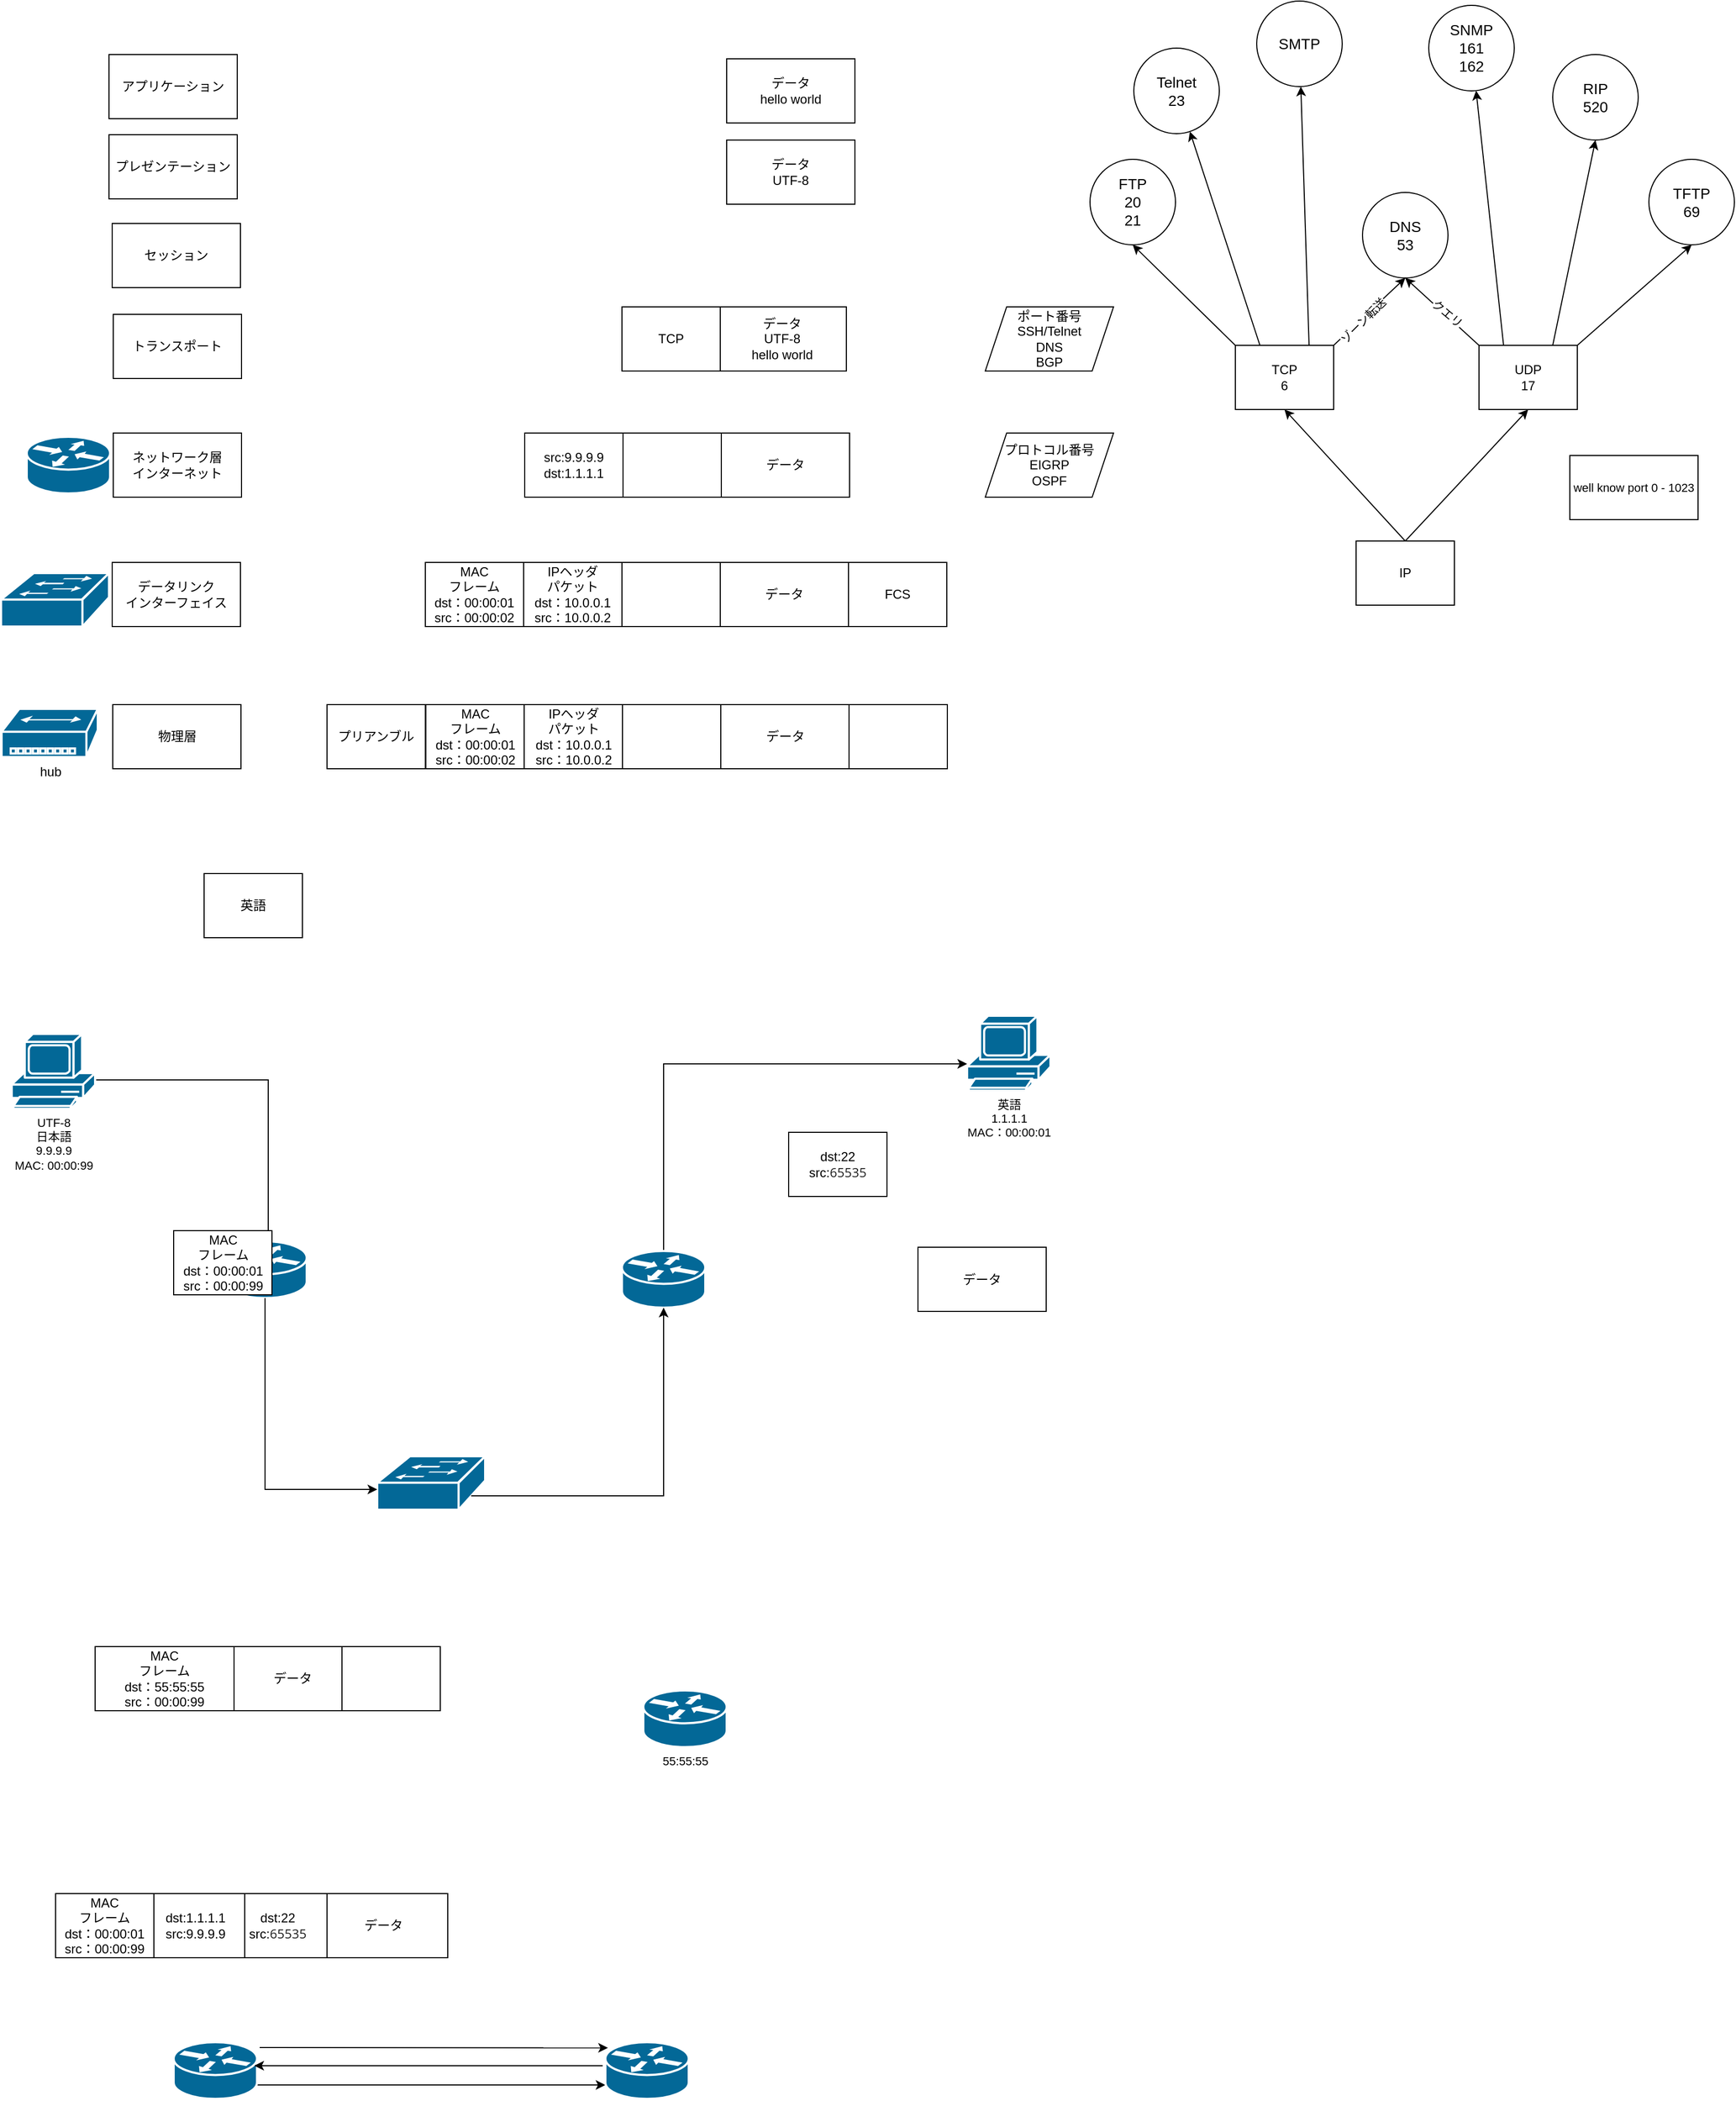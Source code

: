 <mxfile version="24.7.6">
  <diagram name="ページ1" id="XLSD_A1IlEpXkG6lMPJ8">
    <mxGraphModel dx="794" dy="378" grid="0" gridSize="10" guides="1" tooltips="1" connect="1" arrows="1" fold="1" page="1" pageScale="1" pageWidth="827" pageHeight="1169" math="0" shadow="0">
      <root>
        <mxCell id="0" />
        <mxCell id="1" parent="0" />
        <mxCell id="hLAmCvZ6dHxx3_NF8wXx-1" value="データ&lt;div&gt;hello world&lt;/div&gt;" style="whiteSpace=wrap;html=1;" parent="1" vertex="1">
          <mxGeometry x="696" y="54" width="120" height="60" as="geometry" />
        </mxCell>
        <mxCell id="hLAmCvZ6dHxx3_NF8wXx-2" value="データ&lt;div&gt;UTF-8&lt;br&gt;&lt;div&gt;hello world&lt;/div&gt;&lt;/div&gt;" style="whiteSpace=wrap;html=1;" parent="1" vertex="1">
          <mxGeometry x="688" y="286" width="120" height="60" as="geometry" />
        </mxCell>
        <mxCell id="hLAmCvZ6dHxx3_NF8wXx-3" value="TCP" style="whiteSpace=wrap;html=1;" parent="1" vertex="1">
          <mxGeometry x="598" y="286" width="92" height="60" as="geometry" />
        </mxCell>
        <mxCell id="hLAmCvZ6dHxx3_NF8wXx-4" value="" style="whiteSpace=wrap;html=1;" parent="1" vertex="1">
          <mxGeometry x="599" y="404" width="92" height="60" as="geometry" />
        </mxCell>
        <mxCell id="hLAmCvZ6dHxx3_NF8wXx-5" value="データ" style="whiteSpace=wrap;html=1;" parent="1" vertex="1">
          <mxGeometry x="691" y="404" width="120" height="60" as="geometry" />
        </mxCell>
        <mxCell id="hLAmCvZ6dHxx3_NF8wXx-6" value="IPヘッダ&lt;br&gt;パケット&lt;div&gt;&lt;span style=&quot;background-color: initial;&quot;&gt;dst：10.0.0.1&lt;/span&gt;&lt;div&gt;src：10.0.0.2&lt;/div&gt;&lt;/div&gt;" style="whiteSpace=wrap;html=1;" parent="1" vertex="1">
          <mxGeometry x="507" y="404" width="92" height="60" as="geometry" />
        </mxCell>
        <mxCell id="hLAmCvZ6dHxx3_NF8wXx-7" value="データ" style="whiteSpace=wrap;html=1;" parent="1" vertex="1">
          <mxGeometry x="690" y="525" width="120" height="60" as="geometry" />
        </mxCell>
        <mxCell id="hLAmCvZ6dHxx3_NF8wXx-8" value="" style="whiteSpace=wrap;html=1;" parent="1" vertex="1">
          <mxGeometry x="598" y="525" width="92" height="60" as="geometry" />
        </mxCell>
        <mxCell id="hLAmCvZ6dHxx3_NF8wXx-9" value="IPヘッダ&lt;br&gt;パケット&lt;div&gt;&lt;span style=&quot;background-color: initial;&quot;&gt;dst：10.0.0.1&lt;/span&gt;&lt;div&gt;src：10.0.0.2&lt;/div&gt;&lt;/div&gt;" style="whiteSpace=wrap;html=1;" parent="1" vertex="1">
          <mxGeometry x="506" y="525" width="92" height="60" as="geometry" />
        </mxCell>
        <mxCell id="hLAmCvZ6dHxx3_NF8wXx-10" value="FCS" style="whiteSpace=wrap;html=1;" parent="1" vertex="1">
          <mxGeometry x="810" y="525" width="92" height="60" as="geometry" />
        </mxCell>
        <mxCell id="hLAmCvZ6dHxx3_NF8wXx-11" value="アプリケーション" style="whiteSpace=wrap;html=1;" parent="1" vertex="1">
          <mxGeometry x="118" y="50" width="120" height="60" as="geometry" />
        </mxCell>
        <mxCell id="hLAmCvZ6dHxx3_NF8wXx-12" value="トランスポート" style="whiteSpace=wrap;html=1;" parent="1" vertex="1">
          <mxGeometry x="122" y="293" width="120" height="60" as="geometry" />
        </mxCell>
        <mxCell id="hLAmCvZ6dHxx3_NF8wXx-13" value="ネットワーク層&lt;br&gt;インターネット" style="whiteSpace=wrap;html=1;" parent="1" vertex="1">
          <mxGeometry x="122" y="404" width="120" height="60" as="geometry" />
        </mxCell>
        <mxCell id="hLAmCvZ6dHxx3_NF8wXx-14" value="データリンク&lt;br&gt;インターフェイス" style="whiteSpace=wrap;html=1;" parent="1" vertex="1">
          <mxGeometry x="121" y="525" width="120" height="60" as="geometry" />
        </mxCell>
        <mxCell id="hLAmCvZ6dHxx3_NF8wXx-17" value="" style="shape=mxgraph.cisco.routers.router;sketch=0;html=1;pointerEvents=1;dashed=0;fillColor=#036897;strokeColor=#ffffff;strokeWidth=2;verticalLabelPosition=bottom;verticalAlign=top;align=center;outlineConnect=0;fontFamily=Helvetica;fontSize=11;fontColor=default;" parent="1" vertex="1">
          <mxGeometry x="41" y="407.5" width="78" height="53" as="geometry" />
        </mxCell>
        <mxCell id="hLAmCvZ6dHxx3_NF8wXx-18" value="" style="shape=mxgraph.cisco.switches.workgroup_switch;sketch=0;html=1;pointerEvents=1;dashed=0;fillColor=#036897;strokeColor=#ffffff;strokeWidth=2;verticalLabelPosition=bottom;verticalAlign=top;align=center;outlineConnect=0;fontFamily=Helvetica;fontSize=11;fontColor=default;" parent="1" vertex="1">
          <mxGeometry x="17" y="535" width="101" height="50" as="geometry" />
        </mxCell>
        <mxCell id="hLAmCvZ6dHxx3_NF8wXx-19" value="MAC&lt;br&gt;フレーム&lt;div&gt;dst：00:00:01&lt;/div&gt;&lt;div&gt;src：00:00:02&lt;/div&gt;" style="whiteSpace=wrap;html=1;" parent="1" vertex="1">
          <mxGeometry x="414" y="525" width="92" height="60" as="geometry" />
        </mxCell>
        <mxCell id="hLAmCvZ6dHxx3_NF8wXx-23" value="" style="whiteSpace=wrap;html=1;" parent="1" vertex="1">
          <mxGeometry x="810.5" y="658" width="92" height="60" as="geometry" />
        </mxCell>
        <mxCell id="hLAmCvZ6dHxx3_NF8wXx-24" value="物理層" style="whiteSpace=wrap;html=1;" parent="1" vertex="1">
          <mxGeometry x="121.5" y="658" width="120" height="60" as="geometry" />
        </mxCell>
        <mxCell id="hLAmCvZ6dHxx3_NF8wXx-26" value="MAC&lt;br&gt;フレーム&lt;div&gt;dst：00:00:01&lt;/div&gt;&lt;div&gt;src：00:00:02&lt;/div&gt;" style="whiteSpace=wrap;html=1;" parent="1" vertex="1">
          <mxGeometry x="414.5" y="658" width="92" height="60" as="geometry" />
        </mxCell>
        <mxCell id="hLAmCvZ6dHxx3_NF8wXx-27" value="データ" style="whiteSpace=wrap;html=1;" parent="1" vertex="1">
          <mxGeometry x="690.5" y="658" width="120" height="60" as="geometry" />
        </mxCell>
        <mxCell id="hLAmCvZ6dHxx3_NF8wXx-28" value="" style="whiteSpace=wrap;html=1;" parent="1" vertex="1">
          <mxGeometry x="598.5" y="658" width="92" height="60" as="geometry" />
        </mxCell>
        <mxCell id="hLAmCvZ6dHxx3_NF8wXx-29" value="IPヘッダ&lt;br&gt;パケット&lt;div&gt;&lt;span style=&quot;background-color: initial;&quot;&gt;dst：10.0.0.1&lt;/span&gt;&lt;div&gt;src：10.0.0.2&lt;/div&gt;&lt;/div&gt;" style="whiteSpace=wrap;html=1;" parent="1" vertex="1">
          <mxGeometry x="506.5" y="658" width="92" height="60" as="geometry" />
        </mxCell>
        <mxCell id="hLAmCvZ6dHxx3_NF8wXx-30" value="プリアンブル" style="whiteSpace=wrap;html=1;" parent="1" vertex="1">
          <mxGeometry x="322" y="658" width="92" height="60" as="geometry" />
        </mxCell>
        <mxCell id="hLAmCvZ6dHxx3_NF8wXx-31" value="hub" style="shape=mxgraph.cisco.hubs_and_gateways.small_hub;sketch=0;html=1;pointerEvents=1;dashed=0;fillColor=#036897;strokeColor=#ffffff;strokeWidth=2;verticalLabelPosition=bottom;verticalAlign=top;align=center;outlineConnect=0;" parent="1" vertex="1">
          <mxGeometry x="17.5" y="662" width="90" height="45" as="geometry" />
        </mxCell>
        <mxCell id="hLAmCvZ6dHxx3_NF8wXx-32" value="プロトコル番号&lt;br&gt;EIGRP&lt;br&gt;OSPF" style="shape=parallelogram;perimeter=parallelogramPerimeter;whiteSpace=wrap;html=1;fixedSize=1;" parent="1" vertex="1">
          <mxGeometry x="938" y="404" width="120" height="60" as="geometry" />
        </mxCell>
        <mxCell id="hLAmCvZ6dHxx3_NF8wXx-33" value="ポート番号&lt;br&gt;SSH/Telnet&lt;br&gt;DNS&lt;br&gt;BGP" style="shape=parallelogram;perimeter=parallelogramPerimeter;whiteSpace=wrap;html=1;fixedSize=1;" parent="1" vertex="1">
          <mxGeometry x="938" y="286" width="120" height="60" as="geometry" />
        </mxCell>
        <mxCell id="hLAmCvZ6dHxx3_NF8wXx-38" style="rounded=0;orthogonalLoop=1;jettySize=auto;html=1;exitX=0.5;exitY=0;exitDx=0;exitDy=0;entryX=0.5;entryY=1;entryDx=0;entryDy=0;" parent="1" source="hLAmCvZ6dHxx3_NF8wXx-34" target="hLAmCvZ6dHxx3_NF8wXx-35" edge="1">
          <mxGeometry relative="1" as="geometry" />
        </mxCell>
        <mxCell id="hLAmCvZ6dHxx3_NF8wXx-39" style="rounded=0;orthogonalLoop=1;jettySize=auto;html=1;exitX=0.5;exitY=0;exitDx=0;exitDy=0;entryX=0.5;entryY=1;entryDx=0;entryDy=0;" parent="1" source="hLAmCvZ6dHxx3_NF8wXx-34" target="hLAmCvZ6dHxx3_NF8wXx-37" edge="1">
          <mxGeometry relative="1" as="geometry" />
        </mxCell>
        <mxCell id="hLAmCvZ6dHxx3_NF8wXx-34" value="IP" style="whiteSpace=wrap;html=1;" parent="1" vertex="1">
          <mxGeometry x="1285" y="505" width="92" height="60" as="geometry" />
        </mxCell>
        <mxCell id="hLAmCvZ6dHxx3_NF8wXx-42" style="edgeStyle=none;shape=connector;rounded=0;orthogonalLoop=1;jettySize=auto;html=1;exitX=0;exitY=0;exitDx=0;exitDy=0;entryX=0.5;entryY=1;entryDx=0;entryDy=0;labelBackgroundColor=default;strokeColor=default;fontFamily=Helvetica;fontSize=11;fontColor=default;endArrow=classic;" parent="1" source="hLAmCvZ6dHxx3_NF8wXx-35" target="hLAmCvZ6dHxx3_NF8wXx-40" edge="1">
          <mxGeometry relative="1" as="geometry" />
        </mxCell>
        <mxCell id="hLAmCvZ6dHxx3_NF8wXx-51" style="edgeStyle=none;shape=connector;rounded=0;orthogonalLoop=1;jettySize=auto;html=1;exitX=1;exitY=0;exitDx=0;exitDy=0;entryX=0.5;entryY=1;entryDx=0;entryDy=0;labelBackgroundColor=default;strokeColor=default;fontFamily=Helvetica;fontSize=11;fontColor=default;endArrow=classic;" parent="1" source="hLAmCvZ6dHxx3_NF8wXx-35" target="hLAmCvZ6dHxx3_NF8wXx-48" edge="1">
          <mxGeometry relative="1" as="geometry" />
        </mxCell>
        <mxCell id="hLAmCvZ6dHxx3_NF8wXx-58" value="ゾーン転送" style="edgeLabel;html=1;align=center;verticalAlign=middle;resizable=0;points=[];fontSize=11;fontFamily=Helvetica;fontColor=default;rotation=315;" parent="hLAmCvZ6dHxx3_NF8wXx-51" vertex="1" connectable="0">
          <mxGeometry x="-0.422" y="-1" relative="1" as="geometry">
            <mxPoint x="7" y="-6" as="offset" />
          </mxGeometry>
        </mxCell>
        <mxCell id="hLAmCvZ6dHxx3_NF8wXx-59" style="edgeStyle=none;shape=connector;rounded=0;orthogonalLoop=1;jettySize=auto;html=1;exitX=0.75;exitY=0;exitDx=0;exitDy=0;labelBackgroundColor=default;strokeColor=default;fontFamily=Helvetica;fontSize=11;fontColor=default;endArrow=classic;" parent="1" source="hLAmCvZ6dHxx3_NF8wXx-35" target="hLAmCvZ6dHxx3_NF8wXx-50" edge="1">
          <mxGeometry relative="1" as="geometry" />
        </mxCell>
        <mxCell id="hLAmCvZ6dHxx3_NF8wXx-60" style="edgeStyle=none;shape=connector;rounded=0;orthogonalLoop=1;jettySize=auto;html=1;exitX=0.25;exitY=0;exitDx=0;exitDy=0;labelBackgroundColor=default;strokeColor=default;fontFamily=Helvetica;fontSize=11;fontColor=default;endArrow=classic;" parent="1" source="hLAmCvZ6dHxx3_NF8wXx-35" target="hLAmCvZ6dHxx3_NF8wXx-49" edge="1">
          <mxGeometry relative="1" as="geometry" />
        </mxCell>
        <mxCell id="hLAmCvZ6dHxx3_NF8wXx-35" value="TCP&lt;br&gt;6" style="whiteSpace=wrap;html=1;" parent="1" vertex="1">
          <mxGeometry x="1172" y="322" width="92" height="60" as="geometry" />
        </mxCell>
        <mxCell id="hLAmCvZ6dHxx3_NF8wXx-44" style="edgeStyle=none;shape=connector;rounded=0;orthogonalLoop=1;jettySize=auto;html=1;exitX=1;exitY=0;exitDx=0;exitDy=0;entryX=0.5;entryY=1;entryDx=0;entryDy=0;labelBackgroundColor=default;strokeColor=default;fontFamily=Helvetica;fontSize=11;fontColor=default;endArrow=classic;" parent="1" source="hLAmCvZ6dHxx3_NF8wXx-37" target="hLAmCvZ6dHxx3_NF8wXx-41" edge="1">
          <mxGeometry relative="1" as="geometry" />
        </mxCell>
        <mxCell id="hLAmCvZ6dHxx3_NF8wXx-54" style="edgeStyle=none;shape=connector;rounded=0;orthogonalLoop=1;jettySize=auto;html=1;exitX=0;exitY=0;exitDx=0;exitDy=0;entryX=0.5;entryY=1;entryDx=0;entryDy=0;labelBackgroundColor=default;strokeColor=default;fontFamily=Helvetica;fontSize=11;fontColor=default;endArrow=classic;" parent="1" source="hLAmCvZ6dHxx3_NF8wXx-37" target="hLAmCvZ6dHxx3_NF8wXx-48" edge="1">
          <mxGeometry relative="1" as="geometry" />
        </mxCell>
        <mxCell id="hLAmCvZ6dHxx3_NF8wXx-57" value="クエリ" style="edgeLabel;html=1;align=center;verticalAlign=middle;resizable=0;points=[];fontSize=11;fontFamily=Helvetica;fontColor=default;spacing=0;rotation=40;" parent="hLAmCvZ6dHxx3_NF8wXx-54" vertex="1" connectable="0">
          <mxGeometry x="-0.095" y="-2" relative="1" as="geometry">
            <mxPoint as="offset" />
          </mxGeometry>
        </mxCell>
        <mxCell id="hLAmCvZ6dHxx3_NF8wXx-55" style="edgeStyle=none;shape=connector;rounded=0;orthogonalLoop=1;jettySize=auto;html=1;exitX=0.75;exitY=0;exitDx=0;exitDy=0;entryX=0.5;entryY=1;entryDx=0;entryDy=0;labelBackgroundColor=default;strokeColor=default;fontFamily=Helvetica;fontSize=11;fontColor=default;endArrow=classic;" parent="1" source="hLAmCvZ6dHxx3_NF8wXx-37" target="hLAmCvZ6dHxx3_NF8wXx-47" edge="1">
          <mxGeometry relative="1" as="geometry" />
        </mxCell>
        <mxCell id="hLAmCvZ6dHxx3_NF8wXx-56" style="edgeStyle=none;shape=connector;rounded=0;orthogonalLoop=1;jettySize=auto;html=1;exitX=0.25;exitY=0;exitDx=0;exitDy=0;labelBackgroundColor=default;strokeColor=default;fontFamily=Helvetica;fontSize=11;fontColor=default;endArrow=classic;" parent="1" source="hLAmCvZ6dHxx3_NF8wXx-37" target="hLAmCvZ6dHxx3_NF8wXx-46" edge="1">
          <mxGeometry relative="1" as="geometry" />
        </mxCell>
        <mxCell id="hLAmCvZ6dHxx3_NF8wXx-37" value="UDP&lt;br&gt;17" style="whiteSpace=wrap;html=1;" parent="1" vertex="1">
          <mxGeometry x="1400" y="322" width="92" height="60" as="geometry" />
        </mxCell>
        <mxCell id="hLAmCvZ6dHxx3_NF8wXx-40" value="FTP&lt;br&gt;20&lt;br&gt;21" style="ellipse;whiteSpace=wrap;html=1;fontFamily=Helvetica;fontSize=14;fontColor=default;" parent="1" vertex="1">
          <mxGeometry x="1036" y="148" width="80" height="80" as="geometry" />
        </mxCell>
        <mxCell id="hLAmCvZ6dHxx3_NF8wXx-41" value="TFTP&lt;br&gt;69" style="ellipse;whiteSpace=wrap;html=1;fontFamily=Helvetica;fontSize=14;fontColor=default;" parent="1" vertex="1">
          <mxGeometry x="1559" y="148" width="80" height="80" as="geometry" />
        </mxCell>
        <mxCell id="hLAmCvZ6dHxx3_NF8wXx-46" value="SNMP&lt;br&gt;161&lt;br&gt;162" style="ellipse;whiteSpace=wrap;html=1;fontFamily=Helvetica;fontSize=14;fontColor=default;" parent="1" vertex="1">
          <mxGeometry x="1353" y="4" width="80" height="80" as="geometry" />
        </mxCell>
        <mxCell id="hLAmCvZ6dHxx3_NF8wXx-47" value="RIP&lt;br&gt;520" style="ellipse;whiteSpace=wrap;html=1;fontFamily=Helvetica;fontSize=14;fontColor=default;" parent="1" vertex="1">
          <mxGeometry x="1469" y="50" width="80" height="80" as="geometry" />
        </mxCell>
        <mxCell id="hLAmCvZ6dHxx3_NF8wXx-48" value="DNS&lt;br&gt;53" style="ellipse;whiteSpace=wrap;html=1;fontFamily=Helvetica;fontSize=14;fontColor=default;" parent="1" vertex="1">
          <mxGeometry x="1291" y="179" width="80" height="80" as="geometry" />
        </mxCell>
        <mxCell id="hLAmCvZ6dHxx3_NF8wXx-49" value="Telnet&lt;br&gt;23" style="ellipse;whiteSpace=wrap;html=1;fontFamily=Helvetica;fontSize=14;fontColor=default;" parent="1" vertex="1">
          <mxGeometry x="1077" y="44" width="80" height="80" as="geometry" />
        </mxCell>
        <mxCell id="hLAmCvZ6dHxx3_NF8wXx-50" value="SMTP" style="ellipse;whiteSpace=wrap;html=1;fontFamily=Helvetica;fontSize=14;fontColor=default;" parent="1" vertex="1">
          <mxGeometry x="1192" width="80" height="80" as="geometry" />
        </mxCell>
        <mxCell id="hLAmCvZ6dHxx3_NF8wXx-61" value="well know port 0 - 1023&lt;br&gt;" style="whiteSpace=wrap;html=1;fontFamily=Helvetica;fontSize=11;fontColor=default;" parent="1" vertex="1">
          <mxGeometry x="1485" y="425" width="120" height="60" as="geometry" />
        </mxCell>
        <mxCell id="WZR2SclhA5p-Y-7qZfTf-1" value="プレゼンテーション" style="whiteSpace=wrap;html=1;" parent="1" vertex="1">
          <mxGeometry x="118" y="125" width="120" height="60" as="geometry" />
        </mxCell>
        <mxCell id="WZR2SclhA5p-Y-7qZfTf-2" value="セッション" style="whiteSpace=wrap;html=1;" parent="1" vertex="1">
          <mxGeometry x="121" y="208" width="120" height="60" as="geometry" />
        </mxCell>
        <mxCell id="WZR2SclhA5p-Y-7qZfTf-3" value="" style="shape=mxgraph.cisco.routers.router;sketch=0;html=1;pointerEvents=1;dashed=0;fillColor=#036897;strokeColor=#ffffff;strokeWidth=2;verticalLabelPosition=bottom;verticalAlign=top;align=center;outlineConnect=0;fontFamily=Helvetica;fontSize=11;fontColor=default;" parent="1" vertex="1">
          <mxGeometry x="225" y="1160" width="78" height="53" as="geometry" />
        </mxCell>
        <mxCell id="WZR2SclhA5p-Y-7qZfTf-14" style="edgeStyle=orthogonalEdgeStyle;rounded=0;orthogonalLoop=1;jettySize=auto;html=1;exitX=0.5;exitY=0;exitDx=0;exitDy=0;exitPerimeter=0;strokeColor=default;align=center;verticalAlign=middle;fontFamily=Helvetica;fontSize=11;fontColor=default;labelBackgroundColor=default;endArrow=classic;" parent="1" source="WZR2SclhA5p-Y-7qZfTf-4" target="WZR2SclhA5p-Y-7qZfTf-8" edge="1">
          <mxGeometry relative="1" as="geometry">
            <Array as="points">
              <mxPoint x="637" y="994" />
            </Array>
          </mxGeometry>
        </mxCell>
        <mxCell id="WZR2SclhA5p-Y-7qZfTf-4" value="" style="shape=mxgraph.cisco.routers.router;sketch=0;html=1;pointerEvents=1;dashed=0;fillColor=#036897;strokeColor=#ffffff;strokeWidth=2;verticalLabelPosition=bottom;verticalAlign=top;align=center;outlineConnect=0;fontFamily=Helvetica;fontSize=11;fontColor=default;" parent="1" vertex="1">
          <mxGeometry x="598" y="1169" width="78" height="53" as="geometry" />
        </mxCell>
        <mxCell id="WZR2SclhA5p-Y-7qZfTf-7" style="edgeStyle=orthogonalEdgeStyle;rounded=0;orthogonalLoop=1;jettySize=auto;html=1;exitX=0.5;exitY=0;exitDx=0;exitDy=0;exitPerimeter=0;strokeColor=default;align=center;verticalAlign=middle;fontFamily=Helvetica;fontSize=11;fontColor=default;labelBackgroundColor=default;endArrow=none;endFill=0;entryX=0.5;entryY=0;entryDx=0;entryDy=0;entryPerimeter=0;" parent="1" source="WZR2SclhA5p-Y-7qZfTf-6" target="WZR2SclhA5p-Y-7qZfTf-3" edge="1">
          <mxGeometry relative="1" as="geometry">
            <Array as="points">
              <mxPoint x="67" y="966" />
              <mxPoint x="67" y="1009" />
              <mxPoint x="267" y="1009" />
              <mxPoint x="267" y="1160" />
            </Array>
            <mxPoint x="310" y="1098" as="targetPoint" />
          </mxGeometry>
        </mxCell>
        <mxCell id="WZR2SclhA5p-Y-7qZfTf-6" value="UTF-8&lt;div&gt;日本語&lt;/div&gt;&lt;div&gt;9.9.9.9&lt;br&gt;MAC: 00:00:99&lt;/div&gt;" style="shape=mxgraph.cisco.computers_and_peripherals.pc;sketch=0;html=1;pointerEvents=1;dashed=0;fillColor=#036897;strokeColor=#ffffff;strokeWidth=2;verticalLabelPosition=bottom;verticalAlign=top;align=center;outlineConnect=0;fontFamily=Helvetica;fontSize=11;fontColor=default;" parent="1" vertex="1">
          <mxGeometry x="27" y="966" width="78" height="70" as="geometry" />
        </mxCell>
        <mxCell id="WZR2SclhA5p-Y-7qZfTf-8" value="英語&lt;div&gt;1.1.1.1&lt;/div&gt;&lt;div&gt;MAC：00:00:01&lt;/div&gt;" style="shape=mxgraph.cisco.computers_and_peripherals.pc;sketch=0;html=1;pointerEvents=1;dashed=0;fillColor=#036897;strokeColor=#ffffff;strokeWidth=2;verticalLabelPosition=bottom;verticalAlign=top;align=center;outlineConnect=0;fontFamily=Helvetica;fontSize=11;fontColor=default;" parent="1" vertex="1">
          <mxGeometry x="921" y="949" width="78" height="70" as="geometry" />
        </mxCell>
        <mxCell id="WZR2SclhA5p-Y-7qZfTf-11" value="" style="shape=mxgraph.cisco.switches.workgroup_switch;sketch=0;html=1;pointerEvents=1;dashed=0;fillColor=#036897;strokeColor=#ffffff;strokeWidth=2;verticalLabelPosition=bottom;verticalAlign=top;align=center;outlineConnect=0;fontFamily=Helvetica;fontSize=11;fontColor=default;" parent="1" vertex="1">
          <mxGeometry x="369" y="1361" width="101" height="50" as="geometry" />
        </mxCell>
        <mxCell id="WZR2SclhA5p-Y-7qZfTf-12" style="edgeStyle=orthogonalEdgeStyle;rounded=0;orthogonalLoop=1;jettySize=auto;html=1;exitX=0.5;exitY=1;exitDx=0;exitDy=0;exitPerimeter=0;strokeColor=default;align=center;verticalAlign=middle;fontFamily=Helvetica;fontSize=11;fontColor=default;labelBackgroundColor=default;endArrow=classic;" parent="1" source="WZR2SclhA5p-Y-7qZfTf-3" target="WZR2SclhA5p-Y-7qZfTf-11" edge="1">
          <mxGeometry relative="1" as="geometry">
            <mxPoint x="285" y="1402" as="targetPoint" />
            <Array as="points">
              <mxPoint x="264" y="1392" />
            </Array>
          </mxGeometry>
        </mxCell>
        <mxCell id="WZR2SclhA5p-Y-7qZfTf-15" value="データ&lt;div&gt;UTF-8&lt;/div&gt;" style="whiteSpace=wrap;html=1;" parent="1" vertex="1">
          <mxGeometry x="696" y="130" width="120" height="60" as="geometry" />
        </mxCell>
        <mxCell id="WZR2SclhA5p-Y-7qZfTf-16" value="英語" style="whiteSpace=wrap;html=1;" parent="1" vertex="1">
          <mxGeometry x="207" y="816" width="92" height="60" as="geometry" />
        </mxCell>
        <mxCell id="WZR2SclhA5p-Y-7qZfTf-23" style="rounded=0;orthogonalLoop=1;jettySize=auto;html=1;exitX=1;exitY=0.5;exitDx=0;exitDy=0;exitPerimeter=0;strokeColor=default;align=center;verticalAlign=middle;fontFamily=Helvetica;fontSize=11;fontColor=default;labelBackgroundColor=default;endArrow=classic;" parent="1" edge="1">
          <mxGeometry relative="1" as="geometry">
            <mxPoint x="256.5" y="1949" as="sourcePoint" />
            <mxPoint x="582.5" y="1949" as="targetPoint" />
          </mxGeometry>
        </mxCell>
        <mxCell id="WZR2SclhA5p-Y-7qZfTf-21" value="" style="shape=mxgraph.cisco.routers.router;sketch=0;html=1;pointerEvents=1;dashed=0;fillColor=#036897;strokeColor=#ffffff;strokeWidth=2;verticalLabelPosition=bottom;verticalAlign=top;align=center;outlineConnect=0;fontFamily=Helvetica;fontSize=11;fontColor=default;" parent="1" vertex="1">
          <mxGeometry x="178.5" y="1909" width="78" height="53" as="geometry" />
        </mxCell>
        <mxCell id="WZR2SclhA5p-Y-7qZfTf-22" value="" style="shape=mxgraph.cisco.routers.router;sketch=0;html=1;pointerEvents=1;dashed=0;fillColor=#036897;strokeColor=#ffffff;strokeWidth=2;verticalLabelPosition=bottom;verticalAlign=top;align=center;outlineConnect=0;fontFamily=Helvetica;fontSize=11;fontColor=default;" parent="1" vertex="1">
          <mxGeometry x="582.5" y="1909" width="78" height="53" as="geometry" />
        </mxCell>
        <mxCell id="WZR2SclhA5p-Y-7qZfTf-24" style="rounded=0;orthogonalLoop=1;jettySize=auto;html=1;entryX=1;entryY=0.5;entryDx=0;entryDy=0;entryPerimeter=0;strokeColor=default;align=center;verticalAlign=middle;fontFamily=Helvetica;fontSize=11;fontColor=default;labelBackgroundColor=default;endArrow=classic;" parent="1" edge="1">
          <mxGeometry relative="1" as="geometry">
            <mxPoint x="580" y="1931" as="sourcePoint" />
            <mxPoint x="254" y="1931" as="targetPoint" />
          </mxGeometry>
        </mxCell>
        <mxCell id="WZR2SclhA5p-Y-7qZfTf-25" style="rounded=0;orthogonalLoop=1;jettySize=auto;html=1;entryX=0.12;entryY=0.1;entryDx=0;entryDy=0;entryPerimeter=0;strokeColor=default;align=center;verticalAlign=middle;fontFamily=Helvetica;fontSize=11;fontColor=default;labelBackgroundColor=default;endArrow=classic;" parent="1" edge="1">
          <mxGeometry relative="1" as="geometry">
            <mxPoint x="259" y="1914" as="sourcePoint" />
            <mxPoint x="584.86" y="1914.3" as="targetPoint" />
          </mxGeometry>
        </mxCell>
        <mxCell id="WZR2SclhA5p-Y-7qZfTf-27" value="データ" style="whiteSpace=wrap;html=1;" parent="1" vertex="1">
          <mxGeometry x="875" y="1165.5" width="120" height="60" as="geometry" />
        </mxCell>
        <mxCell id="WZR2SclhA5p-Y-7qZfTf-29" value="&lt;font style=&quot;font-size: 12px;&quot;&gt;dst:22&lt;/font&gt;&lt;div&gt;&lt;font style=&quot;font-size: 12px;&quot;&gt;src:&lt;span style=&quot;background-color: rgb(255, 255, 255); color: rgb(32, 32, 32); font-family: &amp;quot;3-dot Leaders&amp;quot;, &amp;quot;Open Sans&amp;quot;, &amp;quot;Segoe UI&amp;quot;, Verdana, Arial, &amp;quot;UD デジタル 教科書体 NK-R&amp;quot;, &amp;quot;Noto Sans JP&amp;quot;, &amp;quot;游ゴシック Medium&amp;quot;, &amp;quot;Yu Gothic Medium&amp;quot;, 游ゴシック, YuGothic, メイリオ, Meiryo, &amp;quot;ヒラギノ角ゴ Pro W3&amp;quot;; text-align: justify; text-indent: 15px;&quot;&gt;65535&lt;/span&gt;&lt;/font&gt;&lt;/div&gt;" style="whiteSpace=wrap;html=1;" parent="1" vertex="1">
          <mxGeometry x="754" y="1058" width="92" height="60" as="geometry" />
        </mxCell>
        <mxCell id="WZR2SclhA5p-Y-7qZfTf-30" value="src:9.9.9.9&lt;div&gt;dst:1.1.1.1&lt;/div&gt;" style="whiteSpace=wrap;html=1;" parent="1" vertex="1">
          <mxGeometry x="507" y="404" width="92" height="60" as="geometry" />
        </mxCell>
        <mxCell id="WZR2SclhA5p-Y-7qZfTf-32" value="MAC&lt;br&gt;フレーム&lt;div&gt;dst：00:00:01&lt;/div&gt;&lt;div&gt;src：00:00:99&lt;/div&gt;" style="whiteSpace=wrap;html=1;" parent="1" vertex="1">
          <mxGeometry x="178.5" y="1150" width="92" height="60" as="geometry" />
        </mxCell>
        <mxCell id="WZR2SclhA5p-Y-7qZfTf-36" value="データ" style="whiteSpace=wrap;html=1;" parent="1" vertex="1">
          <mxGeometry x="229.5" y="1539" width="120" height="60" as="geometry" />
        </mxCell>
        <mxCell id="WZR2SclhA5p-Y-7qZfTf-39" value="MAC&lt;br&gt;フレーム&lt;div&gt;dst：55:55:55&lt;/div&gt;&lt;div&gt;&lt;span style=&quot;background-color: initial;&quot;&gt;src：00:00:99&lt;/span&gt;&lt;/div&gt;" style="whiteSpace=wrap;html=1;" parent="1" vertex="1">
          <mxGeometry x="105" y="1539" width="130" height="60" as="geometry" />
        </mxCell>
        <mxCell id="WZR2SclhA5p-Y-7qZfTf-40" value="55:55:55" style="shape=mxgraph.cisco.routers.router;sketch=0;html=1;pointerEvents=1;dashed=0;fillColor=#036897;strokeColor=#ffffff;strokeWidth=2;verticalLabelPosition=bottom;verticalAlign=top;align=center;outlineConnect=0;fontFamily=Helvetica;fontSize=11;fontColor=default;" parent="1" vertex="1">
          <mxGeometry x="618" y="1580" width="78" height="53" as="geometry" />
        </mxCell>
        <mxCell id="WZR2SclhA5p-Y-7qZfTf-41" value="データ" style="whiteSpace=wrap;html=1;" parent="1" vertex="1">
          <mxGeometry x="315" y="1770" width="120" height="60" as="geometry" />
        </mxCell>
        <mxCell id="WZR2SclhA5p-Y-7qZfTf-42" value="&lt;font style=&quot;font-size: 12px;&quot;&gt;dst:22&lt;/font&gt;&lt;div&gt;&lt;font style=&quot;font-size: 12px;&quot;&gt;src:&lt;span style=&quot;background-color: rgb(255, 255, 255); color: rgb(32, 32, 32); font-family: &amp;quot;3-dot Leaders&amp;quot;, &amp;quot;Open Sans&amp;quot;, &amp;quot;Segoe UI&amp;quot;, Verdana, Arial, &amp;quot;UD デジタル 教科書体 NK-R&amp;quot;, &amp;quot;Noto Sans JP&amp;quot;, &amp;quot;游ゴシック Medium&amp;quot;, &amp;quot;Yu Gothic Medium&amp;quot;, 游ゴシック, YuGothic, メイリオ, Meiryo, &amp;quot;ヒラギノ角ゴ Pro W3&amp;quot;; text-align: justify; text-indent: 15px;&quot;&gt;65535&lt;/span&gt;&lt;/font&gt;&lt;/div&gt;" style="whiteSpace=wrap;html=1;" parent="1" vertex="1">
          <mxGeometry x="230" y="1770" width="92" height="60" as="geometry" />
        </mxCell>
        <mxCell id="WZR2SclhA5p-Y-7qZfTf-43" value="dst:1.1.1.1&lt;div&gt;src:9.9.9.9&lt;/div&gt;" style="whiteSpace=wrap;html=1;" parent="1" vertex="1">
          <mxGeometry x="153" y="1770" width="92" height="60" as="geometry" />
        </mxCell>
        <mxCell id="WZR2SclhA5p-Y-7qZfTf-44" value="MAC&lt;br&gt;フレーム&lt;div&gt;dst：00:00:01&lt;/div&gt;&lt;div&gt;src：00:00:99&lt;/div&gt;" style="whiteSpace=wrap;html=1;" parent="1" vertex="1">
          <mxGeometry x="68" y="1770" width="92" height="60" as="geometry" />
        </mxCell>
        <mxCell id="WZR2SclhA5p-Y-7qZfTf-46" value="" style="whiteSpace=wrap;html=1;" parent="1" vertex="1">
          <mxGeometry x="336" y="1539" width="92" height="60" as="geometry" />
        </mxCell>
        <mxCell id="WZR2SclhA5p-Y-7qZfTf-47" style="edgeStyle=orthogonalEdgeStyle;rounded=0;orthogonalLoop=1;jettySize=auto;html=1;exitX=0.87;exitY=0.74;exitDx=0;exitDy=0;exitPerimeter=0;entryX=0.5;entryY=1;entryDx=0;entryDy=0;entryPerimeter=0;strokeColor=default;align=center;verticalAlign=middle;fontFamily=Helvetica;fontSize=11;fontColor=default;labelBackgroundColor=default;endArrow=classic;" parent="1" source="WZR2SclhA5p-Y-7qZfTf-11" target="WZR2SclhA5p-Y-7qZfTf-4" edge="1">
          <mxGeometry relative="1" as="geometry" />
        </mxCell>
      </root>
    </mxGraphModel>
  </diagram>
</mxfile>
